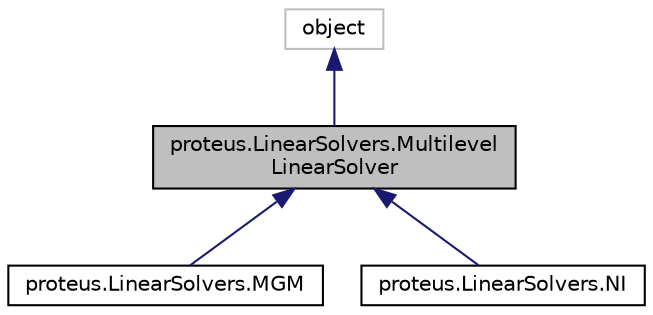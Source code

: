 digraph "proteus.LinearSolvers.MultilevelLinearSolver"
{
 // LATEX_PDF_SIZE
  edge [fontname="Helvetica",fontsize="10",labelfontname="Helvetica",labelfontsize="10"];
  node [fontname="Helvetica",fontsize="10",shape=record];
  Node1 [label="proteus.LinearSolvers.Multilevel\lLinearSolver",height=0.2,width=0.4,color="black", fillcolor="grey75", style="filled", fontcolor="black",tooltip=" "];
  Node2 -> Node1 [dir="back",color="midnightblue",fontsize="10",style="solid",fontname="Helvetica"];
  Node2 [label="object",height=0.2,width=0.4,color="grey75", fillcolor="white", style="filled",tooltip=" "];
  Node1 -> Node3 [dir="back",color="midnightblue",fontsize="10",style="solid",fontname="Helvetica"];
  Node3 [label="proteus.LinearSolvers.MGM",height=0.2,width=0.4,color="black", fillcolor="white", style="filled",URL="$d6/d49/classproteus_1_1LinearSolvers_1_1MGM.html",tooltip=" "];
  Node1 -> Node4 [dir="back",color="midnightblue",fontsize="10",style="solid",fontname="Helvetica"];
  Node4 [label="proteus.LinearSolvers.NI",height=0.2,width=0.4,color="black", fillcolor="white", style="filled",URL="$dc/dcf/classproteus_1_1LinearSolvers_1_1NI.html",tooltip=" "];
}
